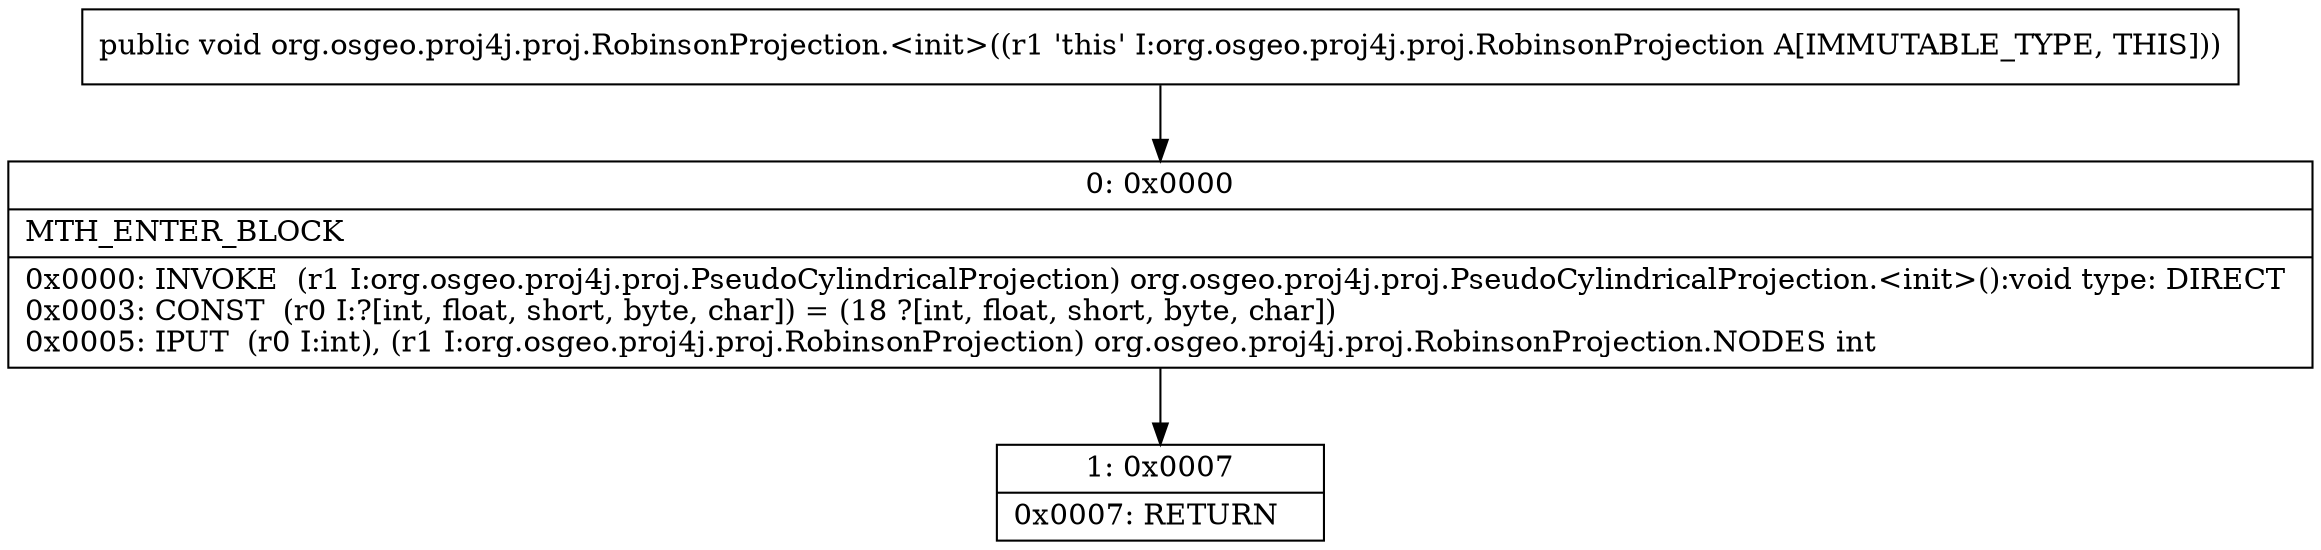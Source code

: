 digraph "CFG fororg.osgeo.proj4j.proj.RobinsonProjection.\<init\>()V" {
Node_0 [shape=record,label="{0\:\ 0x0000|MTH_ENTER_BLOCK\l|0x0000: INVOKE  (r1 I:org.osgeo.proj4j.proj.PseudoCylindricalProjection) org.osgeo.proj4j.proj.PseudoCylindricalProjection.\<init\>():void type: DIRECT \l0x0003: CONST  (r0 I:?[int, float, short, byte, char]) = (18 ?[int, float, short, byte, char]) \l0x0005: IPUT  (r0 I:int), (r1 I:org.osgeo.proj4j.proj.RobinsonProjection) org.osgeo.proj4j.proj.RobinsonProjection.NODES int \l}"];
Node_1 [shape=record,label="{1\:\ 0x0007|0x0007: RETURN   \l}"];
MethodNode[shape=record,label="{public void org.osgeo.proj4j.proj.RobinsonProjection.\<init\>((r1 'this' I:org.osgeo.proj4j.proj.RobinsonProjection A[IMMUTABLE_TYPE, THIS])) }"];
MethodNode -> Node_0;
Node_0 -> Node_1;
}

